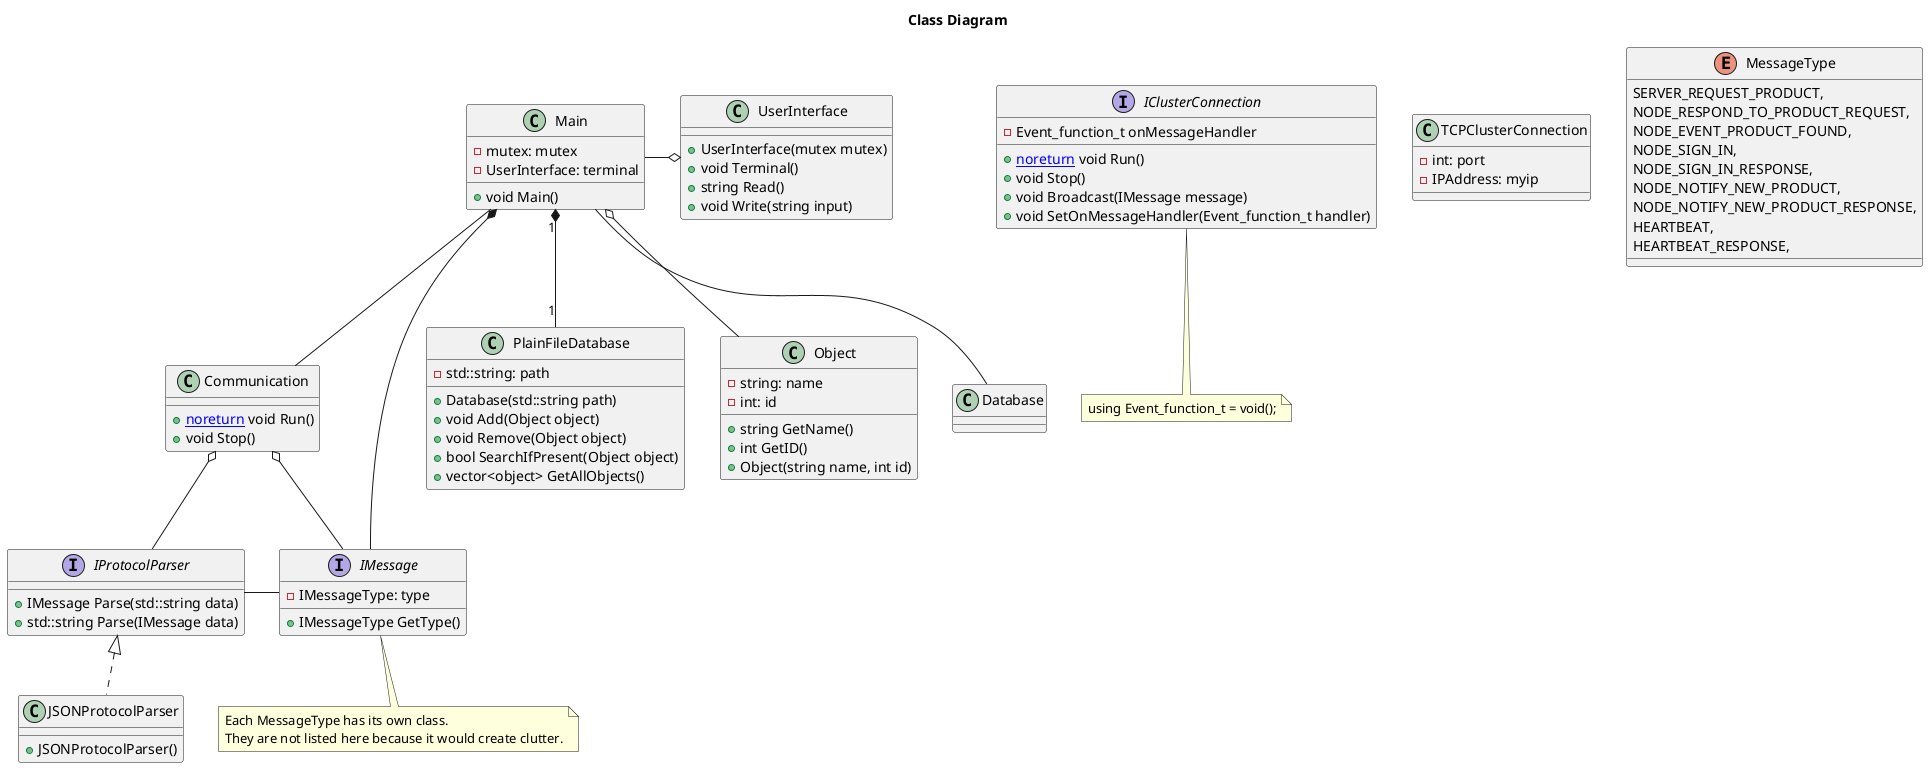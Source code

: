 @startuml ClassDiagram
Title Class Diagram

Class Communication
{
    {method} + [[noreturn]] void Run()
    {method} + void Stop()
}

' using Event_function_t = void();
interface IClusterConnection
{
    {field} - Event_function_t onMessageHandler
    {method} + [[noreturn]] void Run()
    {method} + void Stop()
    {method} + void Broadcast(IMessage message)
    ' {method} + void Send(IMessage message, IPAdress myip)
    {method} + void SetOnMessageHandler(Event_function_t handler)
}

note bottom of IClusterConnection
using Event_function_t = void();
end note

class TCPClusterConnection
{
    {field} - int: port
    {field} - IPAddress: myip
}

Class PlainFileDatabase
{
    {field} - std::string: path
    {method} + Database(std::string path)
    {method} + void Add(Object object)
    {method} + void Remove(Object object)
    {method} + bool SearchIfPresent(Object object)
    {method} + vector<object> GetAllObjects()
}

Class Object
{
    {field} - string: name
    {field} - int: id
    {method} + string GetName()
    {method} + int GetID()
    {method} + Object(string name, int id)
}

enum MessageType
{
    SERVER_REQUEST_PRODUCT,
    NODE_RESPOND_TO_PRODUCT_REQUEST,
    NODE_EVENT_PRODUCT_FOUND,
    NODE_SIGN_IN,
    NODE_SIGN_IN_RESPONSE,
    NODE_NOTIFY_NEW_PRODUCT,
    NODE_NOTIFY_NEW_PRODUCT_RESPONSE,
    HEARTBEAT,
    HEARTBEAT_RESPONSE,
}

interface IMessage
{
    {field} - IMessageType: type
    {method} + IMessageType GetType()
}

note bottom of IMessage
Each MessageType has its own class.
They are not listed here because it would create clutter.
end note

interface IProtocolParser
{
    {method} + IMessage Parse(std::string data)
    {method} + std::string Parse(IMessage data)
}

Class JSONProtocolParser
{
    {method} + JSONProtocolParser()
}

Class UserInterface
{
    {method} + UserInterface(mutex mutex)
    {method} + void Terminal()
    {method} + string Read()
    {method} + void Write(string input)
}

Class Main
{
    {field} - mutex: mutex
    {field} - UserInterface: terminal
    {method} + void Main()
}

Main "1" *-- "1" PlainFileDatabase

' EMPTY CLASSES
' END OF EMPYY CLASSES

Main -o UserInterface
Main o-- Object
Main -- Database
Main -- Communication
Main *-- IMessage
Communication o-- IMessage
IProtocolParser <|.. JSONProtocolParser
IProtocolParser - IMessage
Communication o-- IProtocolParser

' Controller "1" o-- "1" WiFiHandler
' Controller "1" o-- "1" IMasterSlave
' Controller "1" o-- "1" JsonBuilder
' Controller "1" o-down- "1" IDipSwitch
' Controller "1" o-- "1" WebSocketHandler

' WiFiHandler "1" o-- "1" WiFiData
' WebSocketHandler "1" o-- "1" WebsocketData

' See if we should separate WebSocket & WiFi
' object opslaan als JSON objecten?
@enduml